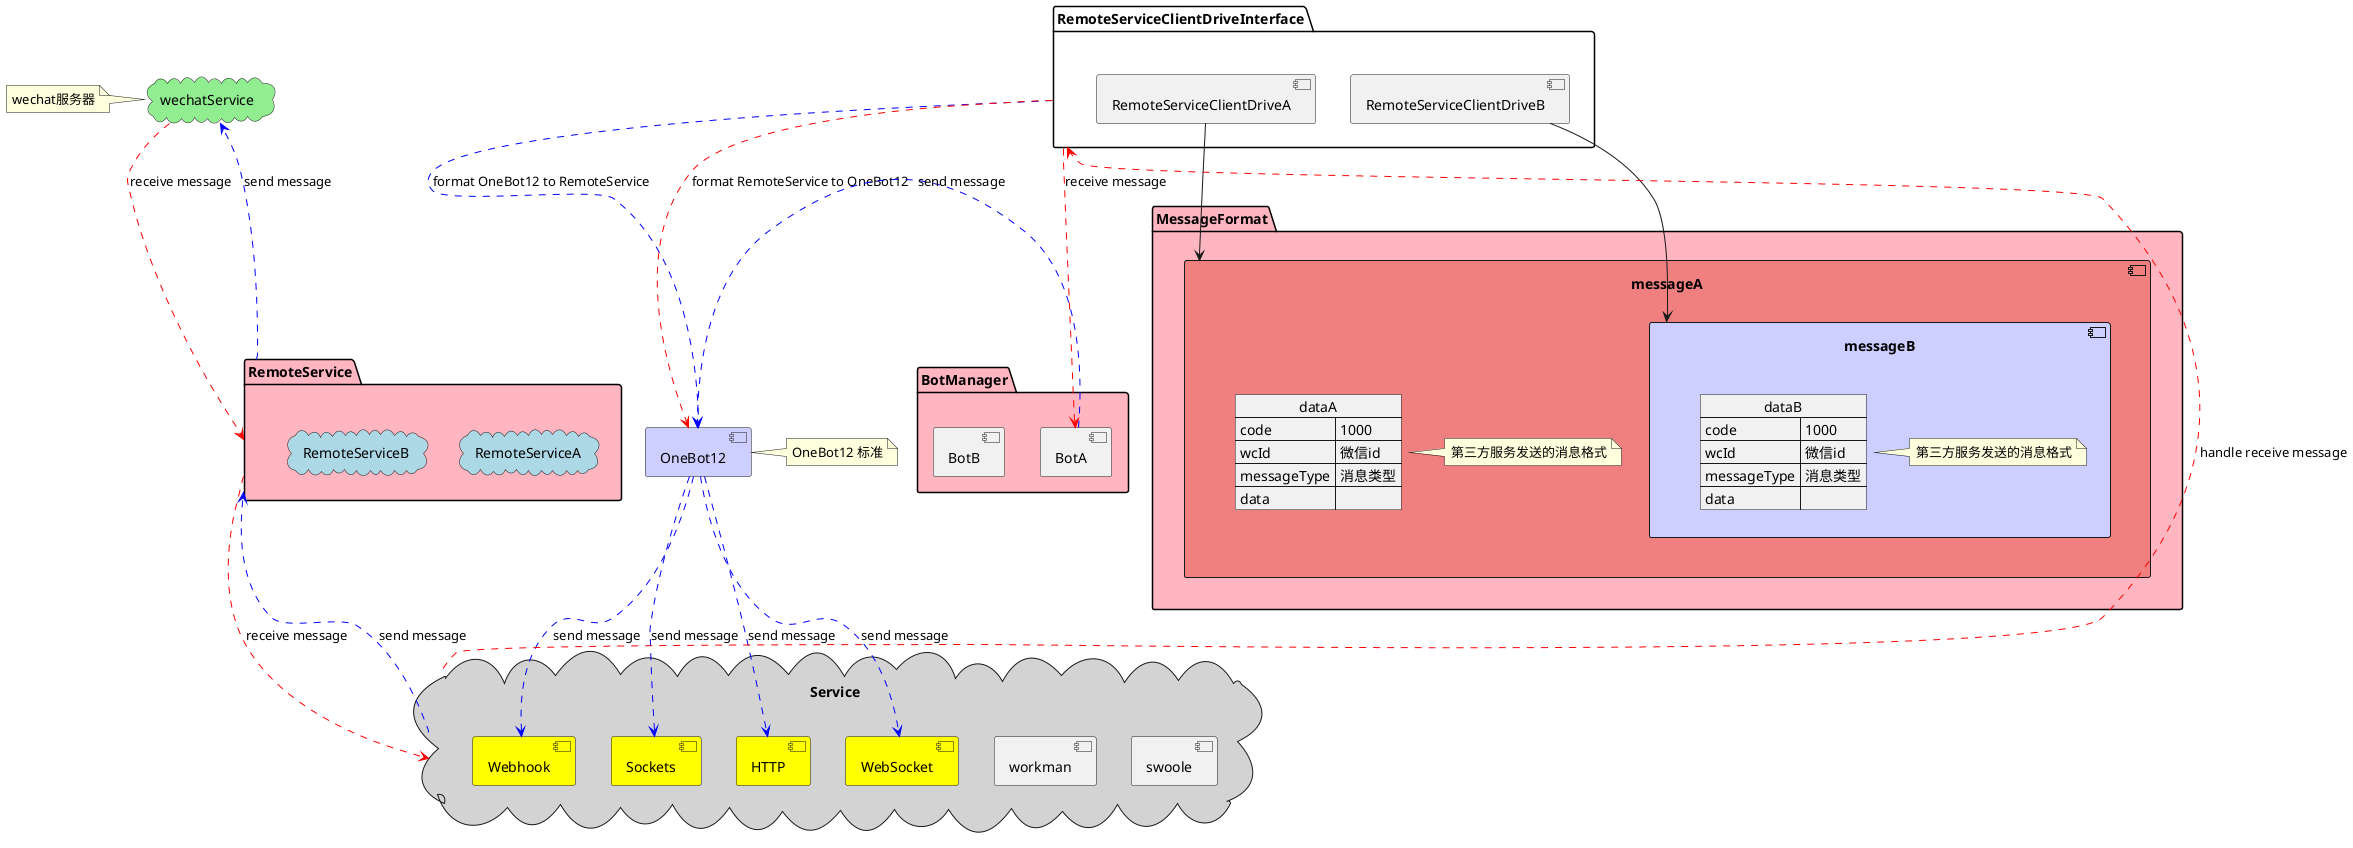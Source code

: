 @startuml

cloud "wechatService" #LightGreen
note left of "wechatService": wechat服务器

package RemoteService #LightPink {
    cloud "RemoteServiceA" #LightBlue
    cloud "RemoteServiceB" #LightBlue
}

package RemoteServiceClientDriveInterface {
    component RemoteServiceClientDriveA
    component RemoteServiceClientDriveB
}

cloud "Service" #LightGray {
    component "swoole"
    component "workman"
    component "HTTP" #Yellow
    component "WebSocket" #Yellow
    component "Webhook" #Yellow
    component "Sockets" #Yellow
}

package BotManager #LightPink {
    component BotA
    component BotB
}

component OneBot12 #CCCFFF
note right of OneBot12:  OneBot12 标准

package MessageFormat #LightPink {
   component "messageA" #LightCoral {
       json dataA {
           "code": "1000",
           "wcId": "微信id",
           "messageType": "消息类型",
           "data": []
   }
   note right of "dataA": 第三方服务发送的消息格式

   component "messageB" #CCCFFF {
      json dataB {
          "code": "1000",
          "wcId": "微信id",
          "messageType": "消息类型",
          "data": []
   }
   note right of "dataB": 第三方服务发送的消息格式
}

RemoteServiceClientDriveInterface .[#blue].> OneBot12 : "format OneBot12 to RemoteService"
RemoteServiceClientDriveInterface .[#red].> OneBot12 : "format RemoteService to OneBot12"

BotA .[#blue].> OneBot12 : send message
OneBot12 .[#blue].> "HTTP" : send message
OneBot12 .[#blue].> "WebSocket" : send message
OneBot12 .[#blue].> "Webhook" : send message
OneBot12 .[#blue].> "Sockets" : send message

RemoteServiceClientDriveA --> messageA
RemoteServiceClientDriveB --> messageB

"Service" .[#blue].> "RemoteService" : send message
"RemoteService" .[#blue].> "wechatService" : send message

"wechatService" .[#red].> "RemoteService" : receive message
"RemoteService" .[#red].> "Service" : receive message
"Service" .[#red].> "RemoteServiceClientDriveInterface" : handle receive message
"RemoteServiceClientDriveInterface" .[#red].> "BotA" : receive message

@enduml
